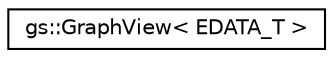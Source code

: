 digraph "Graphical Class Hierarchy"
{
 // LATEX_PDF_SIZE
  edge [fontname="Helvetica",fontsize="10",labelfontname="Helvetica",labelfontsize="10"];
  node [fontname="Helvetica",fontsize="10",shape=record];
  rankdir="LR";
  Node0 [label="gs::GraphView\< EDATA_T \>",height=0.2,width=0.4,color="black", fillcolor="white", style="filled",URL="$classgs_1_1GraphView.html",tooltip=" "];
}

